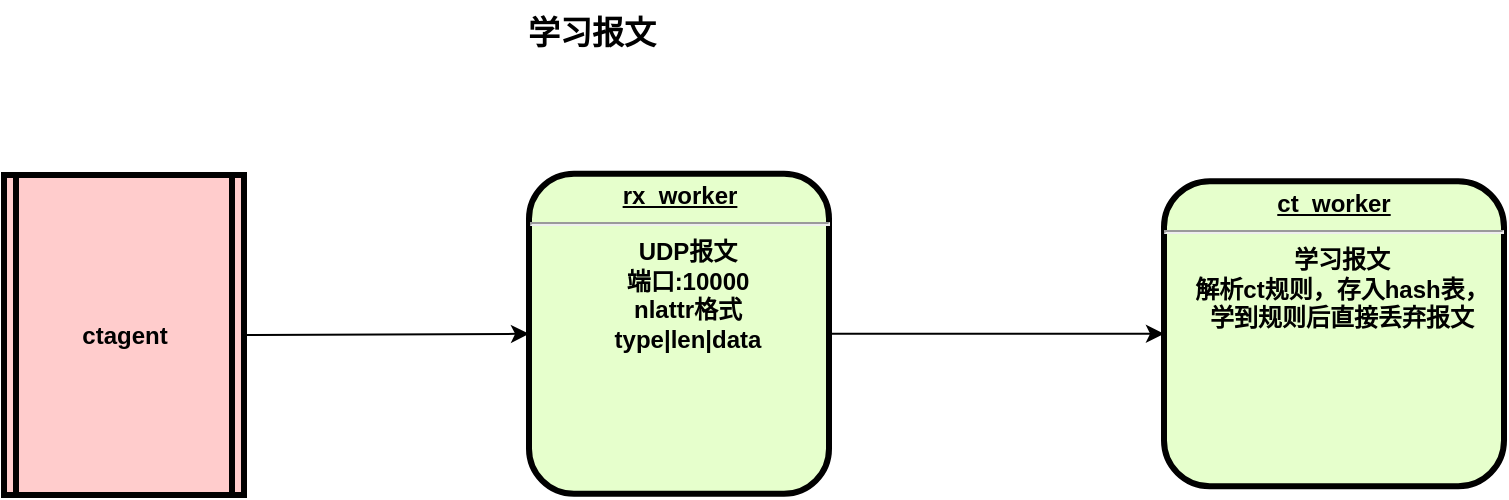 <mxfile version="15.5.9" type="github"><diagram id="zNWvcHpOMnkI--hze_Hg" name="第 1 页"><mxGraphModel dx="1550" dy="779" grid="1" gridSize="10" guides="1" tooltips="1" connect="1" arrows="1" fold="1" page="1" pageScale="1" pageWidth="3300" pageHeight="4681" math="0" shadow="0"><root><mxCell id="0"/><mxCell id="1" parent="0"/><mxCell id="eSPN3KV_xDkXWc2bbeYU-2" style="edgeStyle=orthogonalEdgeStyle;curved=1;orthogonalLoop=1;jettySize=auto;html=1;exitX=1;exitY=0.5;exitDx=0;exitDy=0;fontFamily=Helvetica;fontSize=16;strokeColor=default;entryX=0;entryY=0.5;entryDx=0;entryDy=0;" parent="1" source="QkFi80AVTbAz3V1Dftku-12" target="QkFi80AVTbAz3V1Dftku-14" edge="1"><mxGeometry relative="1" as="geometry"><mxPoint x="780" y="327" as="targetPoint"/></mxGeometry></mxCell><mxCell id="QkFi80AVTbAz3V1Dftku-12" value="&lt;p style=&quot;margin: 0px ; margin-top: 4px ; text-align: center ; text-decoration: underline&quot;&gt;&lt;strong&gt;rx_worker&lt;/strong&gt;&lt;/p&gt;&lt;hr&gt;&lt;p style=&quot;margin: 0px ; margin-left: 8px&quot;&gt;UDP报文&lt;/p&gt;&lt;p style=&quot;margin: 0px ; margin-left: 8px&quot;&gt;端口:10000&lt;/p&gt;&lt;p style=&quot;margin: 0px ; margin-left: 8px&quot;&gt;nlattr格式&lt;/p&gt;&lt;p style=&quot;margin: 0px ; margin-left: 8px&quot;&gt;type|len|data&lt;/p&gt;" style="verticalAlign=middle;align=center;overflow=fill;fontSize=12;fontFamily=Helvetica;html=1;rounded=1;fontStyle=1;strokeWidth=3;fillColor=#E6FFCC" parent="1" vertex="1"><mxGeometry x="312.5" y="246.88" width="150" height="160" as="geometry"/></mxCell><mxCell id="QkFi80AVTbAz3V1Dftku-14" value="&lt;p style=&quot;margin: 0px ; margin-top: 4px ; text-align: center ; text-decoration: underline&quot;&gt;&lt;strong&gt;ct_worker&lt;/strong&gt;&lt;/p&gt;&lt;hr&gt;&lt;p style=&quot;margin: 0px ; margin-left: 8px&quot;&gt;学习报文&lt;/p&gt;&lt;p style=&quot;margin: 0px ; margin-left: 8px&quot;&gt;解析ct规则，存入hash表，&lt;/p&gt;&lt;p style=&quot;margin: 0px ; margin-left: 8px&quot;&gt;学到规则后直接丢弃报文&lt;/p&gt;" style="verticalAlign=middle;align=center;overflow=fill;fontSize=12;fontFamily=Helvetica;html=1;rounded=1;fontStyle=1;strokeWidth=3;fillColor=#E6FFCC" parent="1" vertex="1"><mxGeometry x="630" y="250.63" width="170" height="152.5" as="geometry"/></mxCell><mxCell id="QkFi80AVTbAz3V1Dftku-32" value="&lt;div style=&quot;text-align: center&quot;&gt;&lt;b&gt;学习报文&lt;/b&gt;&lt;/div&gt;" style="text;whiteSpace=wrap;html=1;strokeWidth=0;fontSize=16;" parent="1" vertex="1"><mxGeometry x="310" y="160" width="155" height="40" as="geometry"/></mxCell><mxCell id="QkFi80AVTbAz3V1Dftku-39" style="edgeStyle=orthogonalEdgeStyle;curved=1;rounded=0;orthogonalLoop=1;jettySize=auto;html=1;entryX=0;entryY=0.5;entryDx=0;entryDy=0;" parent="1" source="QkFi80AVTbAz3V1Dftku-38" target="QkFi80AVTbAz3V1Dftku-12" edge="1"><mxGeometry relative="1" as="geometry"/></mxCell><mxCell id="QkFi80AVTbAz3V1Dftku-38" value="ctagent" style="shape=process;whiteSpace=wrap;align=center;verticalAlign=middle;size=0.048;fontStyle=1;strokeWidth=3;fillColor=#FFCCCC" parent="1" vertex="1"><mxGeometry x="50" y="247.5" width="120" height="160" as="geometry"/></mxCell></root></mxGraphModel></diagram></mxfile>